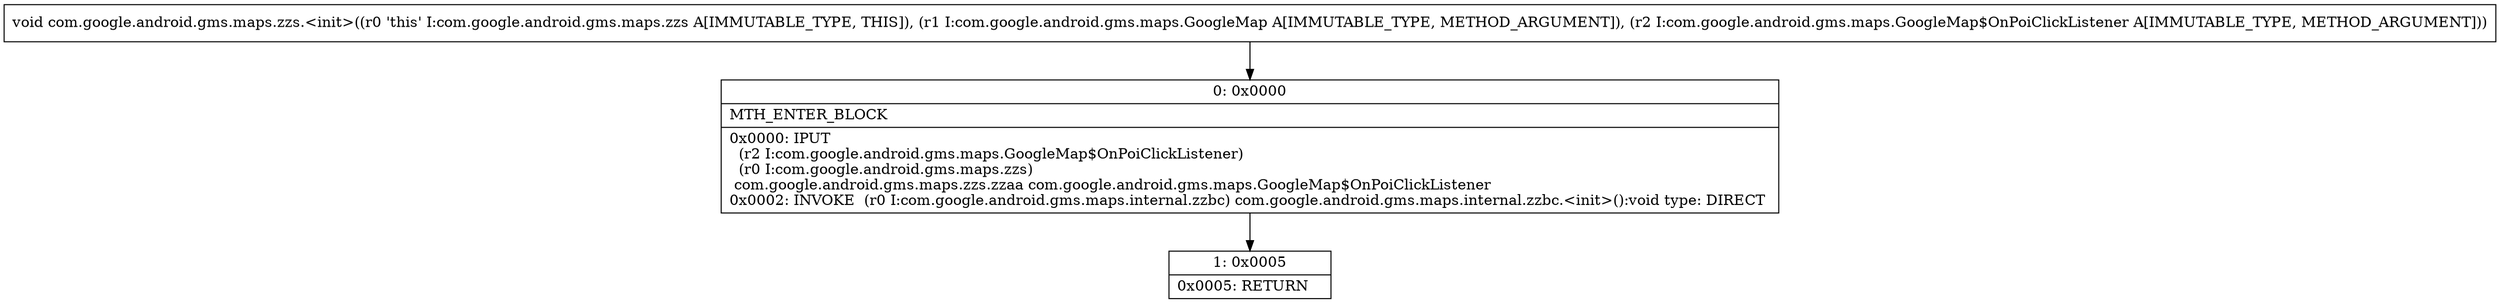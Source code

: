 digraph "CFG forcom.google.android.gms.maps.zzs.\<init\>(Lcom\/google\/android\/gms\/maps\/GoogleMap;Lcom\/google\/android\/gms\/maps\/GoogleMap$OnPoiClickListener;)V" {
Node_0 [shape=record,label="{0\:\ 0x0000|MTH_ENTER_BLOCK\l|0x0000: IPUT  \l  (r2 I:com.google.android.gms.maps.GoogleMap$OnPoiClickListener)\l  (r0 I:com.google.android.gms.maps.zzs)\l com.google.android.gms.maps.zzs.zzaa com.google.android.gms.maps.GoogleMap$OnPoiClickListener \l0x0002: INVOKE  (r0 I:com.google.android.gms.maps.internal.zzbc) com.google.android.gms.maps.internal.zzbc.\<init\>():void type: DIRECT \l}"];
Node_1 [shape=record,label="{1\:\ 0x0005|0x0005: RETURN   \l}"];
MethodNode[shape=record,label="{void com.google.android.gms.maps.zzs.\<init\>((r0 'this' I:com.google.android.gms.maps.zzs A[IMMUTABLE_TYPE, THIS]), (r1 I:com.google.android.gms.maps.GoogleMap A[IMMUTABLE_TYPE, METHOD_ARGUMENT]), (r2 I:com.google.android.gms.maps.GoogleMap$OnPoiClickListener A[IMMUTABLE_TYPE, METHOD_ARGUMENT])) }"];
MethodNode -> Node_0;
Node_0 -> Node_1;
}

